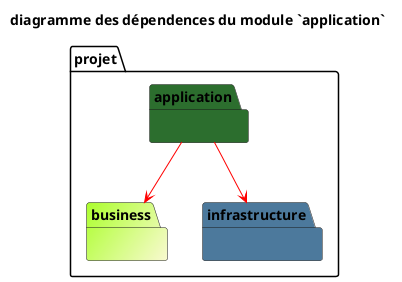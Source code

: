@startuml
title diagramme des dépendences du module `application`
package projet{
package projet.business #GreenYellow/LightGoldenRodYellow {

}
package projet.application #2C6E2E {

}
package projet.infrastructure #4C799C {

}
}
projet.application -[#red]-> projet.business
projet.application -[#red]-> projet.infrastructure
@enduml
